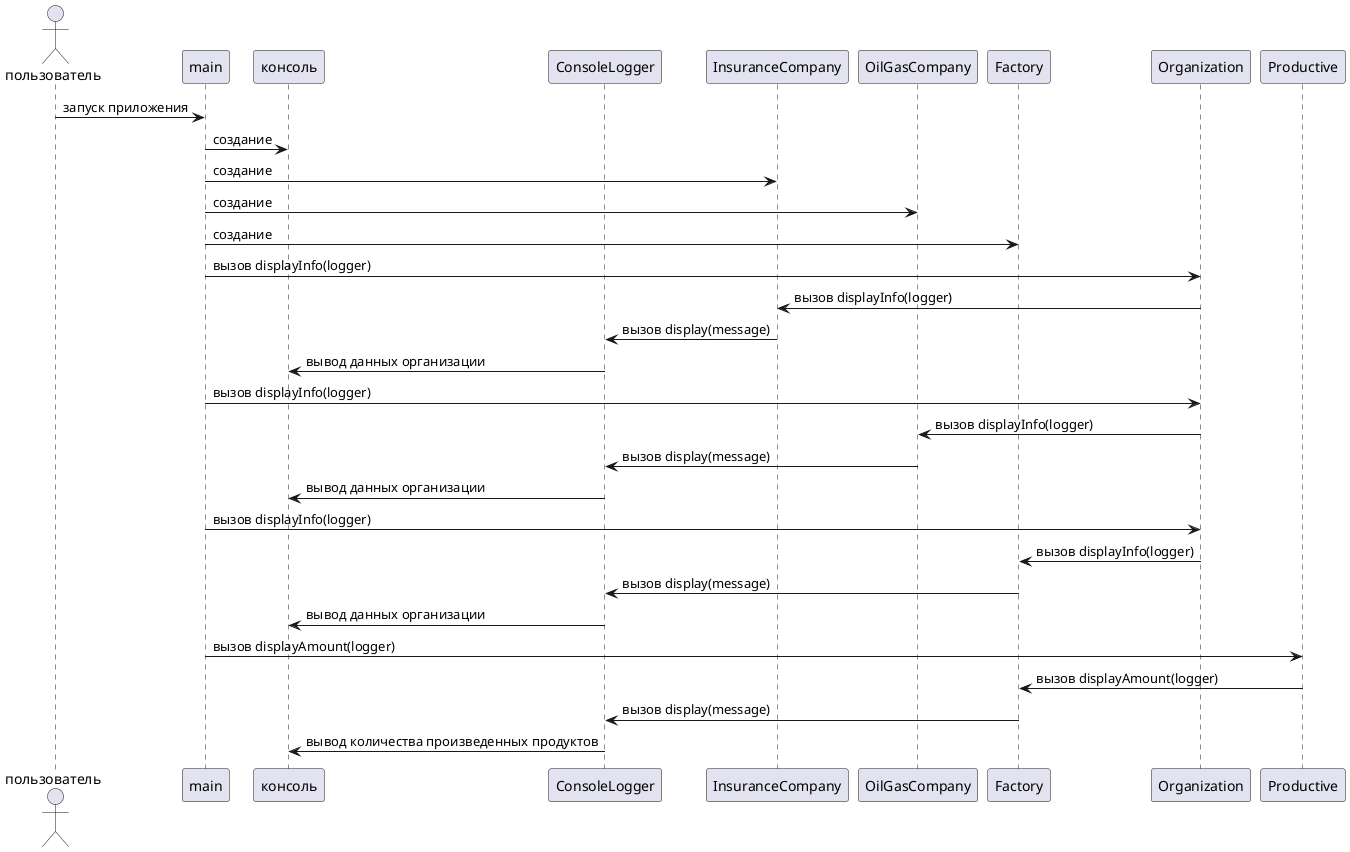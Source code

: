 @startuml
actor пользователь
participant main
participant консоль
participant ConsoleLogger
participant InsuranceCompany
participant OilGasCompany
participant Factory
participant Organization
participant Productive

пользователь -> main: запуск приложения

main -> консоль: создание
main -> InsuranceCompany: создание
main -> OilGasCompany: создание
main -> Factory: создание

main -> Organization: вызов displayInfo(logger)
Organization -> InsuranceCompany: вызов displayInfo(logger)
InsuranceCompany -> ConsoleLogger: вызов display(message)
консоль <- ConsoleLogger: вывод данных организации

main -> Organization: вызов displayInfo(logger)
Organization -> OilGasCompany: вызов displayInfo(logger)
OilGasCompany -> ConsoleLogger: вызов display(message)
консоль <- ConsoleLogger: вывод данных организации

main -> Organization: вызов displayInfo(logger)
Organization -> Factory: вызов displayInfo(logger)
Factory -> ConsoleLogger: вызов display(message)
консоль <- ConsoleLogger: вывод данных организации

main -> Productive: вызов displayAmount(logger)
Productive -> Factory: вызов displayAmount(logger)
Factory -> ConsoleLogger: вызов display(message)
консоль <- ConsoleLogger: вывод количества произведенных продуктов

@enduml
